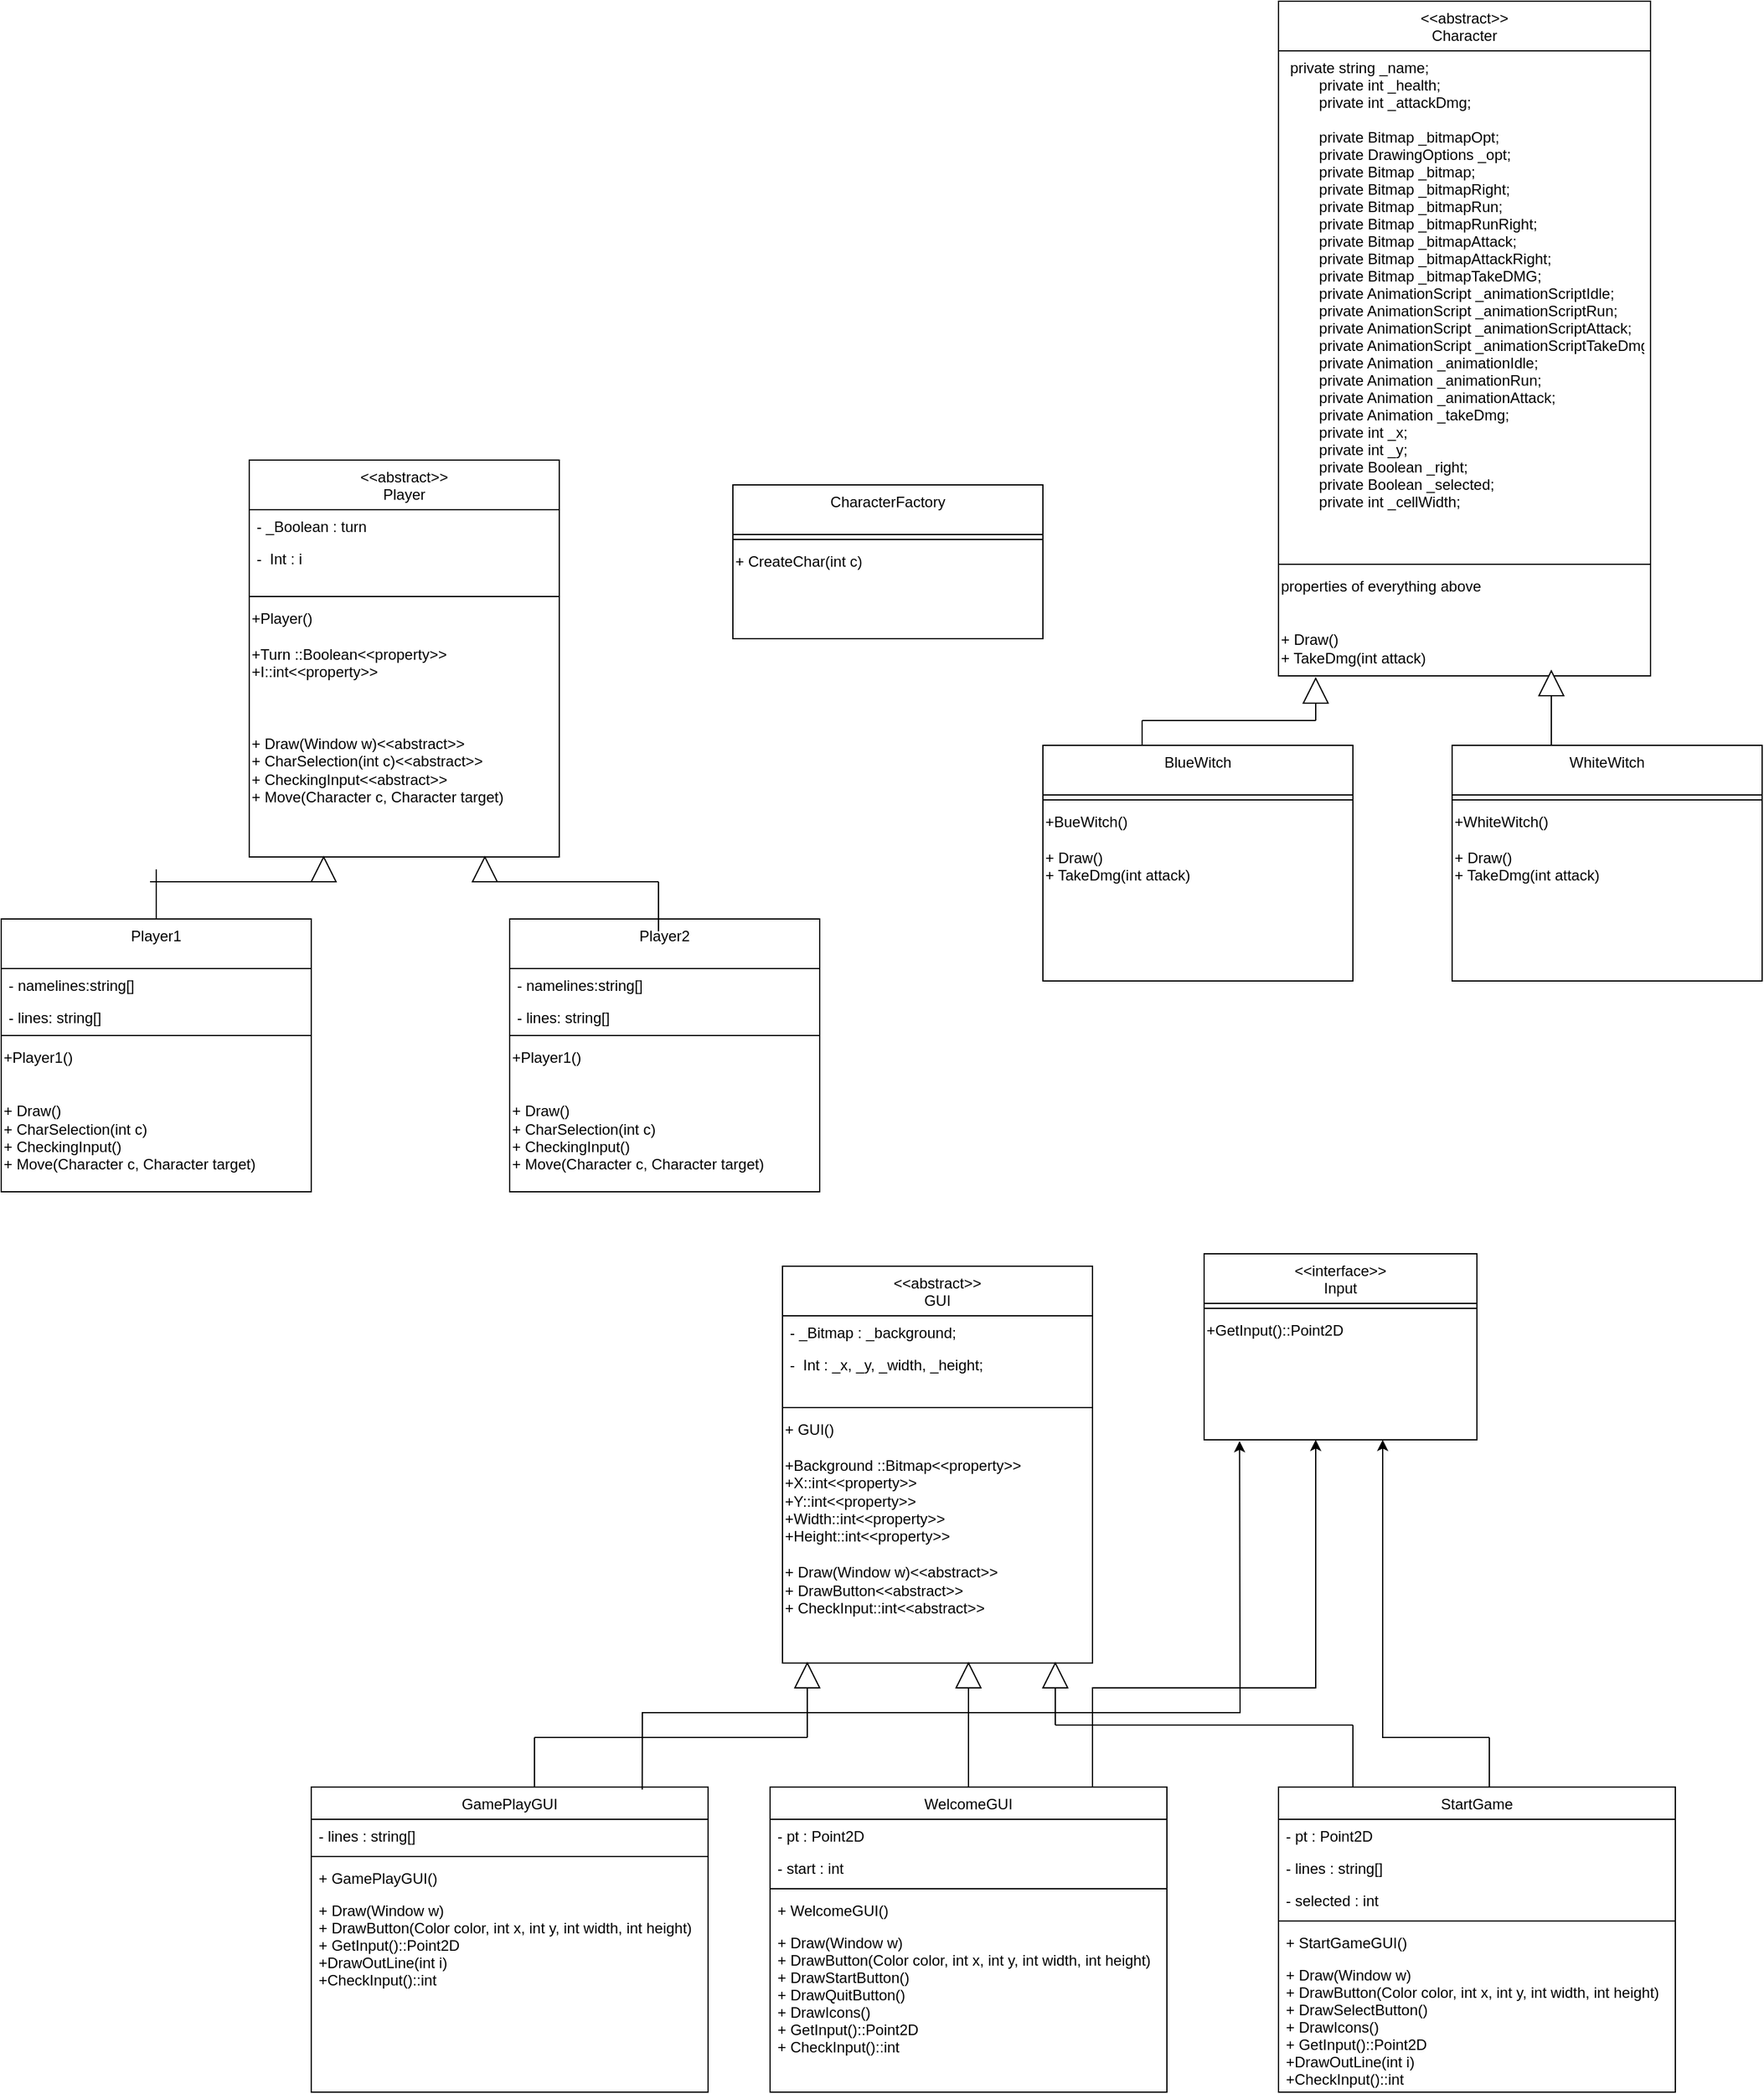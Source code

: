 <mxfile version="20.4.1" type="device"><diagram id="C5RBs43oDa-KdzZeNtuy" name="Page-1"><mxGraphModel dx="1805" dy="1633" grid="1" gridSize="10" guides="1" tooltips="1" connect="1" arrows="1" fold="1" page="1" pageScale="1" pageWidth="827" pageHeight="1169" math="0" shadow="0"><root><mxCell id="WIyWlLk6GJQsqaUBKTNV-0"/><mxCell id="WIyWlLk6GJQsqaUBKTNV-1" parent="WIyWlLk6GJQsqaUBKTNV-0"/><mxCell id="zkfFHV4jXpPFQw0GAbJ--0" value="&lt;&lt;abstract&gt;&gt;&#10;GUI" style="swimlane;fontStyle=0;align=center;verticalAlign=top;childLayout=stackLayout;horizontal=1;startSize=40;horizontalStack=0;resizeParent=1;resizeLast=0;collapsible=1;marginBottom=0;rounded=0;shadow=0;strokeWidth=1;" parent="WIyWlLk6GJQsqaUBKTNV-1" vertex="1"><mxGeometry x="-70" y="-110" width="250" height="320" as="geometry"><mxRectangle x="230" y="140" width="160" height="26" as="alternateBounds"/></mxGeometry></mxCell><mxCell id="zkfFHV4jXpPFQw0GAbJ--1" value="- _Bitmap : _background;" style="text;align=left;verticalAlign=top;spacingLeft=4;spacingRight=4;overflow=hidden;rotatable=0;points=[[0,0.5],[1,0.5]];portConstraint=eastwest;" parent="zkfFHV4jXpPFQw0GAbJ--0" vertex="1"><mxGeometry y="40" width="250" height="26" as="geometry"/></mxCell><mxCell id="zkfFHV4jXpPFQw0GAbJ--2" value="-  Int : _x, _y, _width, _height;" style="text;align=left;verticalAlign=top;spacingLeft=4;spacingRight=4;overflow=hidden;rotatable=0;points=[[0,0.5],[1,0.5]];portConstraint=eastwest;rounded=0;shadow=0;html=0;" parent="zkfFHV4jXpPFQw0GAbJ--0" vertex="1"><mxGeometry y="66" width="250" height="44" as="geometry"/></mxCell><mxCell id="zkfFHV4jXpPFQw0GAbJ--4" value="" style="line;html=1;strokeWidth=1;align=left;verticalAlign=middle;spacingTop=-1;spacingLeft=3;spacingRight=3;rotatable=0;labelPosition=right;points=[];portConstraint=eastwest;" parent="zkfFHV4jXpPFQw0GAbJ--0" vertex="1"><mxGeometry y="110" width="250" height="8" as="geometry"/></mxCell><mxCell id="hHqqTP0RR59rkfVomutn-0" value="+ GUI()&lt;br&gt;&lt;br&gt;+Background ::Bitmap&amp;lt;&amp;lt;property&amp;gt;&amp;gt;&lt;br&gt;+X::int&amp;lt;&amp;lt;property&amp;gt;&amp;gt;&lt;br&gt;+Y::int&amp;lt;&amp;lt;property&amp;gt;&amp;gt;&lt;br&gt;+Width::int&amp;lt;&amp;lt;property&amp;gt;&amp;gt;&lt;br&gt;+Height::int&amp;lt;&amp;lt;property&amp;gt;&amp;gt;&lt;br&gt;&lt;br&gt;+ Draw(Window w)&amp;lt;&amp;lt;abstract&amp;gt;&amp;gt;&lt;br&gt;+ DrawButton&amp;lt;&amp;lt;abstract&amp;gt;&amp;gt;&lt;br&gt;+ CheckInput::int&amp;lt;&amp;lt;abstract&amp;gt;&amp;gt;" style="text;whiteSpace=wrap;html=1;" vertex="1" parent="zkfFHV4jXpPFQw0GAbJ--0"><mxGeometry y="118" width="250" height="102" as="geometry"/></mxCell><mxCell id="zkfFHV4jXpPFQw0GAbJ--17" value="StartGame" style="swimlane;fontStyle=0;align=center;verticalAlign=top;childLayout=stackLayout;horizontal=1;startSize=26;horizontalStack=0;resizeParent=1;resizeLast=0;collapsible=1;marginBottom=0;rounded=0;shadow=0;strokeWidth=1;" parent="WIyWlLk6GJQsqaUBKTNV-1" vertex="1"><mxGeometry x="330" y="310" width="320" height="246" as="geometry"><mxRectangle x="550" y="140" width="160" height="26" as="alternateBounds"/></mxGeometry></mxCell><mxCell id="zkfFHV4jXpPFQw0GAbJ--18" value="- pt : Point2D" style="text;align=left;verticalAlign=top;spacingLeft=4;spacingRight=4;overflow=hidden;rotatable=0;points=[[0,0.5],[1,0.5]];portConstraint=eastwest;" parent="zkfFHV4jXpPFQw0GAbJ--17" vertex="1"><mxGeometry y="26" width="320" height="26" as="geometry"/></mxCell><mxCell id="zkfFHV4jXpPFQw0GAbJ--19" value="- lines : string[]&#10;" style="text;align=left;verticalAlign=top;spacingLeft=4;spacingRight=4;overflow=hidden;rotatable=0;points=[[0,0.5],[1,0.5]];portConstraint=eastwest;rounded=0;shadow=0;html=0;" parent="zkfFHV4jXpPFQw0GAbJ--17" vertex="1"><mxGeometry y="52" width="320" height="26" as="geometry"/></mxCell><mxCell id="zkfFHV4jXpPFQw0GAbJ--21" value="- selected : int" style="text;align=left;verticalAlign=top;spacingLeft=4;spacingRight=4;overflow=hidden;rotatable=0;points=[[0,0.5],[1,0.5]];portConstraint=eastwest;rounded=0;shadow=0;html=0;" parent="zkfFHV4jXpPFQw0GAbJ--17" vertex="1"><mxGeometry y="78" width="320" height="26" as="geometry"/></mxCell><mxCell id="zkfFHV4jXpPFQw0GAbJ--23" value="" style="line;html=1;strokeWidth=1;align=left;verticalAlign=middle;spacingTop=-1;spacingLeft=3;spacingRight=3;rotatable=0;labelPosition=right;points=[];portConstraint=eastwest;" parent="zkfFHV4jXpPFQw0GAbJ--17" vertex="1"><mxGeometry y="104" width="320" height="8" as="geometry"/></mxCell><mxCell id="zkfFHV4jXpPFQw0GAbJ--24" value="+ StartGameGUI()" style="text;align=left;verticalAlign=top;spacingLeft=4;spacingRight=4;overflow=hidden;rotatable=0;points=[[0,0.5],[1,0.5]];portConstraint=eastwest;" parent="zkfFHV4jXpPFQw0GAbJ--17" vertex="1"><mxGeometry y="112" width="320" height="26" as="geometry"/></mxCell><mxCell id="zkfFHV4jXpPFQw0GAbJ--25" value="+ Draw(Window w)&#10;+ DrawButton(Color color, int x, int y, int width, int height)&#10;+ DrawSelectButton()&#10;+ DrawIcons()&#10;+ GetInput()::Point2D&#10;+DrawOutLine(int i)&#10;+CheckInput()::int" style="text;align=left;verticalAlign=top;spacingLeft=4;spacingRight=4;overflow=hidden;rotatable=0;points=[[0,0.5],[1,0.5]];portConstraint=eastwest;" parent="zkfFHV4jXpPFQw0GAbJ--17" vertex="1"><mxGeometry y="138" width="320" height="102" as="geometry"/></mxCell><mxCell id="hHqqTP0RR59rkfVomutn-2" value="WelcomeGUI" style="swimlane;fontStyle=0;align=center;verticalAlign=top;childLayout=stackLayout;horizontal=1;startSize=26;horizontalStack=0;resizeParent=1;resizeLast=0;collapsible=1;marginBottom=0;rounded=0;shadow=0;strokeWidth=1;" vertex="1" parent="WIyWlLk6GJQsqaUBKTNV-1"><mxGeometry x="-80" y="310" width="320" height="246" as="geometry"><mxRectangle x="550" y="140" width="160" height="26" as="alternateBounds"/></mxGeometry></mxCell><mxCell id="hHqqTP0RR59rkfVomutn-3" value="- pt : Point2D" style="text;align=left;verticalAlign=top;spacingLeft=4;spacingRight=4;overflow=hidden;rotatable=0;points=[[0,0.5],[1,0.5]];portConstraint=eastwest;" vertex="1" parent="hHqqTP0RR59rkfVomutn-2"><mxGeometry y="26" width="320" height="26" as="geometry"/></mxCell><mxCell id="hHqqTP0RR59rkfVomutn-5" value="- start : int" style="text;align=left;verticalAlign=top;spacingLeft=4;spacingRight=4;overflow=hidden;rotatable=0;points=[[0,0.5],[1,0.5]];portConstraint=eastwest;rounded=0;shadow=0;html=0;" vertex="1" parent="hHqqTP0RR59rkfVomutn-2"><mxGeometry y="52" width="320" height="26" as="geometry"/></mxCell><mxCell id="hHqqTP0RR59rkfVomutn-6" value="" style="line;html=1;strokeWidth=1;align=left;verticalAlign=middle;spacingTop=-1;spacingLeft=3;spacingRight=3;rotatable=0;labelPosition=right;points=[];portConstraint=eastwest;" vertex="1" parent="hHqqTP0RR59rkfVomutn-2"><mxGeometry y="78" width="320" height="8" as="geometry"/></mxCell><mxCell id="hHqqTP0RR59rkfVomutn-7" value="+ WelcomeGUI()" style="text;align=left;verticalAlign=top;spacingLeft=4;spacingRight=4;overflow=hidden;rotatable=0;points=[[0,0.5],[1,0.5]];portConstraint=eastwest;" vertex="1" parent="hHqqTP0RR59rkfVomutn-2"><mxGeometry y="86" width="320" height="26" as="geometry"/></mxCell><mxCell id="hHqqTP0RR59rkfVomutn-8" value="+ Draw(Window w)&#10;+ DrawButton(Color color, int x, int y, int width, int height)&#10;+ DrawStartButton()&#10;+ DrawQuitButton()&#10;+ DrawIcons()&#10;+ GetInput()::Point2D&#10;+ CheckInput()::int" style="text;align=left;verticalAlign=top;spacingLeft=4;spacingRight=4;overflow=hidden;rotatable=0;points=[[0,0.5],[1,0.5]];portConstraint=eastwest;" vertex="1" parent="hHqqTP0RR59rkfVomutn-2"><mxGeometry y="112" width="320" height="102" as="geometry"/></mxCell><mxCell id="hHqqTP0RR59rkfVomutn-9" value="GamePlayGUI" style="swimlane;fontStyle=0;align=center;verticalAlign=top;childLayout=stackLayout;horizontal=1;startSize=26;horizontalStack=0;resizeParent=1;resizeLast=0;collapsible=1;marginBottom=0;rounded=0;shadow=0;strokeWidth=1;" vertex="1" parent="WIyWlLk6GJQsqaUBKTNV-1"><mxGeometry x="-450" y="310" width="320" height="246" as="geometry"><mxRectangle x="550" y="140" width="160" height="26" as="alternateBounds"/></mxGeometry></mxCell><mxCell id="hHqqTP0RR59rkfVomutn-11" value="- lines : string[]&#10;" style="text;align=left;verticalAlign=top;spacingLeft=4;spacingRight=4;overflow=hidden;rotatable=0;points=[[0,0.5],[1,0.5]];portConstraint=eastwest;rounded=0;shadow=0;html=0;" vertex="1" parent="hHqqTP0RR59rkfVomutn-9"><mxGeometry y="26" width="320" height="26" as="geometry"/></mxCell><mxCell id="hHqqTP0RR59rkfVomutn-13" value="" style="line;html=1;strokeWidth=1;align=left;verticalAlign=middle;spacingTop=-1;spacingLeft=3;spacingRight=3;rotatable=0;labelPosition=right;points=[];portConstraint=eastwest;" vertex="1" parent="hHqqTP0RR59rkfVomutn-9"><mxGeometry y="52" width="320" height="8" as="geometry"/></mxCell><mxCell id="hHqqTP0RR59rkfVomutn-14" value="+ GamePlayGUI()" style="text;align=left;verticalAlign=top;spacingLeft=4;spacingRight=4;overflow=hidden;rotatable=0;points=[[0,0.5],[1,0.5]];portConstraint=eastwest;" vertex="1" parent="hHqqTP0RR59rkfVomutn-9"><mxGeometry y="60" width="320" height="26" as="geometry"/></mxCell><mxCell id="hHqqTP0RR59rkfVomutn-15" value="+ Draw(Window w)&#10;+ DrawButton(Color color, int x, int y, int width, int height)&#10;+ GetInput()::Point2D&#10;+DrawOutLine(int i)&#10;+CheckInput()::int" style="text;align=left;verticalAlign=top;spacingLeft=4;spacingRight=4;overflow=hidden;rotatable=0;points=[[0,0.5],[1,0.5]];portConstraint=eastwest;" vertex="1" parent="hHqqTP0RR59rkfVomutn-9"><mxGeometry y="86" width="320" height="102" as="geometry"/></mxCell><mxCell id="hHqqTP0RR59rkfVomutn-17" value="" style="endArrow=none;html=1;rounded=0;" edge="1" parent="WIyWlLk6GJQsqaUBKTNV-1"><mxGeometry width="50" height="50" relative="1" as="geometry"><mxPoint x="-270" y="310" as="sourcePoint"/><mxPoint x="-270" y="270" as="targetPoint"/><Array as="points"><mxPoint x="-270" y="290"/></Array></mxGeometry></mxCell><mxCell id="hHqqTP0RR59rkfVomutn-20" value="" style="endArrow=none;html=1;rounded=0;" edge="1" parent="WIyWlLk6GJQsqaUBKTNV-1"><mxGeometry width="50" height="50" relative="1" as="geometry"><mxPoint x="500" y="310" as="sourcePoint"/><mxPoint x="500" y="270" as="targetPoint"/><Array as="points"><mxPoint x="500" y="290"/></Array></mxGeometry></mxCell><mxCell id="hHqqTP0RR59rkfVomutn-21" value="" style="endArrow=none;html=1;rounded=0;exitX=0.5;exitY=0;exitDx=0;exitDy=0;startArrow=none;" edge="1" parent="WIyWlLk6GJQsqaUBKTNV-1" source="hHqqTP0RR59rkfVomutn-23"><mxGeometry width="50" height="50" relative="1" as="geometry"><mxPoint x="80" y="300" as="sourcePoint"/><mxPoint x="80" y="220" as="targetPoint"/></mxGeometry></mxCell><mxCell id="hHqqTP0RR59rkfVomutn-23" value="" style="triangle;whiteSpace=wrap;html=1;rotation=-90;" vertex="1" parent="WIyWlLk6GJQsqaUBKTNV-1"><mxGeometry x="70" y="210" width="20" height="20" as="geometry"/></mxCell><mxCell id="hHqqTP0RR59rkfVomutn-24" value="" style="endArrow=none;html=1;rounded=0;exitX=0.5;exitY=0;exitDx=0;exitDy=0;" edge="1" parent="WIyWlLk6GJQsqaUBKTNV-1" source="hHqqTP0RR59rkfVomutn-2" target="hHqqTP0RR59rkfVomutn-23"><mxGeometry width="50" height="50" relative="1" as="geometry"><mxPoint x="80" y="310" as="sourcePoint"/><mxPoint x="80" y="220" as="targetPoint"/></mxGeometry></mxCell><mxCell id="hHqqTP0RR59rkfVomutn-26" value="" style="endArrow=none;html=1;rounded=0;startArrow=none;" edge="1" parent="WIyWlLk6GJQsqaUBKTNV-1" source="hHqqTP0RR59rkfVomutn-28"><mxGeometry width="50" height="50" relative="1" as="geometry"><mxPoint x="-50" y="270" as="sourcePoint"/><mxPoint x="-50" y="220" as="targetPoint"/></mxGeometry></mxCell><mxCell id="hHqqTP0RR59rkfVomutn-27" value="" style="endArrow=none;html=1;rounded=0;" edge="1" parent="WIyWlLk6GJQsqaUBKTNV-1"><mxGeometry width="50" height="50" relative="1" as="geometry"><mxPoint x="-270" y="270" as="sourcePoint"/><mxPoint x="-50" y="270" as="targetPoint"/></mxGeometry></mxCell><mxCell id="hHqqTP0RR59rkfVomutn-28" value="" style="triangle;whiteSpace=wrap;html=1;rotation=-90;" vertex="1" parent="WIyWlLk6GJQsqaUBKTNV-1"><mxGeometry x="-60" y="210" width="20" height="20" as="geometry"/></mxCell><mxCell id="hHqqTP0RR59rkfVomutn-29" value="" style="endArrow=none;html=1;rounded=0;" edge="1" parent="WIyWlLk6GJQsqaUBKTNV-1" target="hHqqTP0RR59rkfVomutn-28"><mxGeometry width="50" height="50" relative="1" as="geometry"><mxPoint x="-50" y="270" as="sourcePoint"/><mxPoint x="-50" y="220" as="targetPoint"/></mxGeometry></mxCell><mxCell id="hHqqTP0RR59rkfVomutn-30" value="" style="endArrow=none;html=1;rounded=0;" edge="1" parent="WIyWlLk6GJQsqaUBKTNV-1"><mxGeometry width="50" height="50" relative="1" as="geometry"><mxPoint x="390" y="310" as="sourcePoint"/><mxPoint x="390" y="260" as="targetPoint"/></mxGeometry></mxCell><mxCell id="hHqqTP0RR59rkfVomutn-31" value="" style="endArrow=none;html=1;rounded=0;" edge="1" parent="WIyWlLk6GJQsqaUBKTNV-1"><mxGeometry width="50" height="50" relative="1" as="geometry"><mxPoint x="150" y="260" as="sourcePoint"/><mxPoint x="390" y="260" as="targetPoint"/></mxGeometry></mxCell><mxCell id="hHqqTP0RR59rkfVomutn-32" value="" style="endArrow=none;html=1;rounded=0;" edge="1" parent="WIyWlLk6GJQsqaUBKTNV-1"><mxGeometry width="50" height="50" relative="1" as="geometry"><mxPoint x="150" y="260" as="sourcePoint"/><mxPoint x="150" y="230" as="targetPoint"/></mxGeometry></mxCell><mxCell id="hHqqTP0RR59rkfVomutn-33" value="" style="triangle;whiteSpace=wrap;html=1;rotation=-90;" vertex="1" parent="WIyWlLk6GJQsqaUBKTNV-1"><mxGeometry x="140" y="210" width="20" height="20" as="geometry"/></mxCell><mxCell id="hHqqTP0RR59rkfVomutn-34" value="&lt;&lt;interface&gt;&gt;&#10;Input" style="swimlane;fontStyle=0;align=center;verticalAlign=top;childLayout=stackLayout;horizontal=1;startSize=40;horizontalStack=0;resizeParent=1;resizeLast=0;collapsible=1;marginBottom=0;rounded=0;shadow=0;strokeWidth=1;" vertex="1" parent="WIyWlLk6GJQsqaUBKTNV-1"><mxGeometry x="270" y="-120" width="220" height="150" as="geometry"><mxRectangle x="230" y="140" width="160" height="26" as="alternateBounds"/></mxGeometry></mxCell><mxCell id="hHqqTP0RR59rkfVomutn-37" value="" style="line;html=1;strokeWidth=1;align=left;verticalAlign=middle;spacingTop=-1;spacingLeft=3;spacingRight=3;rotatable=0;labelPosition=right;points=[];portConstraint=eastwest;" vertex="1" parent="hHqqTP0RR59rkfVomutn-34"><mxGeometry y="40" width="220" height="8" as="geometry"/></mxCell><mxCell id="hHqqTP0RR59rkfVomutn-38" value="+GetInput()::Point2D" style="text;whiteSpace=wrap;html=1;" vertex="1" parent="hHqqTP0RR59rkfVomutn-34"><mxGeometry y="48" width="220" height="102" as="geometry"/></mxCell><mxCell id="hHqqTP0RR59rkfVomutn-40" value="" style="endArrow=classic;html=1;rounded=0;" edge="1" parent="WIyWlLk6GJQsqaUBKTNV-1"><mxGeometry width="50" height="50" relative="1" as="geometry"><mxPoint x="500" y="270" as="sourcePoint"/><mxPoint x="414" y="30" as="targetPoint"/><Array as="points"><mxPoint x="414" y="270"/></Array></mxGeometry></mxCell><mxCell id="hHqqTP0RR59rkfVomutn-41" value="" style="endArrow=classic;html=1;rounded=0;" edge="1" parent="WIyWlLk6GJQsqaUBKTNV-1"><mxGeometry width="50" height="50" relative="1" as="geometry"><mxPoint x="180" y="310" as="sourcePoint"/><mxPoint x="360" y="30" as="targetPoint"/><Array as="points"><mxPoint x="180" y="230"/><mxPoint x="360" y="230"/></Array></mxGeometry></mxCell><mxCell id="hHqqTP0RR59rkfVomutn-42" value="" style="endArrow=classic;html=1;rounded=0;exitX=0.834;exitY=0.008;exitDx=0;exitDy=0;exitPerimeter=0;entryX=0.13;entryY=1.01;entryDx=0;entryDy=0;entryPerimeter=0;" edge="1" parent="WIyWlLk6GJQsqaUBKTNV-1" source="hHqqTP0RR59rkfVomutn-9" target="hHqqTP0RR59rkfVomutn-38"><mxGeometry width="50" height="50" relative="1" as="geometry"><mxPoint x="-230" y="300" as="sourcePoint"/><mxPoint x="320" y="210" as="targetPoint"/><Array as="points"><mxPoint x="-183" y="250"/><mxPoint x="299" y="250"/></Array></mxGeometry></mxCell><mxCell id="hHqqTP0RR59rkfVomutn-43" value="&lt;&lt;abstract&gt;&gt;&#10;Player" style="swimlane;fontStyle=0;align=center;verticalAlign=top;childLayout=stackLayout;horizontal=1;startSize=40;horizontalStack=0;resizeParent=1;resizeLast=0;collapsible=1;marginBottom=0;rounded=0;shadow=0;strokeWidth=1;" vertex="1" parent="WIyWlLk6GJQsqaUBKTNV-1"><mxGeometry x="-500" y="-760" width="250" height="320" as="geometry"><mxRectangle x="230" y="140" width="160" height="26" as="alternateBounds"/></mxGeometry></mxCell><mxCell id="hHqqTP0RR59rkfVomutn-44" value="- _Boolean : turn" style="text;align=left;verticalAlign=top;spacingLeft=4;spacingRight=4;overflow=hidden;rotatable=0;points=[[0,0.5],[1,0.5]];portConstraint=eastwest;" vertex="1" parent="hHqqTP0RR59rkfVomutn-43"><mxGeometry y="40" width="250" height="26" as="geometry"/></mxCell><mxCell id="hHqqTP0RR59rkfVomutn-45" value="-  Int : i" style="text;align=left;verticalAlign=top;spacingLeft=4;spacingRight=4;overflow=hidden;rotatable=0;points=[[0,0.5],[1,0.5]];portConstraint=eastwest;rounded=0;shadow=0;html=0;" vertex="1" parent="hHqqTP0RR59rkfVomutn-43"><mxGeometry y="66" width="250" height="40" as="geometry"/></mxCell><mxCell id="hHqqTP0RR59rkfVomutn-46" value="" style="line;html=1;strokeWidth=1;align=left;verticalAlign=middle;spacingTop=-1;spacingLeft=3;spacingRight=3;rotatable=0;labelPosition=right;points=[];portConstraint=eastwest;" vertex="1" parent="hHqqTP0RR59rkfVomutn-43"><mxGeometry y="106" width="250" height="8" as="geometry"/></mxCell><mxCell id="hHqqTP0RR59rkfVomutn-47" value="+Player()&lt;br&gt;&lt;br&gt;+Turn ::Boolean&amp;lt;&amp;lt;property&amp;gt;&amp;gt;&lt;br&gt;+I::int&amp;lt;&amp;lt;property&amp;gt;&amp;gt;&lt;br&gt;&lt;br&gt;&lt;br&gt;&lt;br&gt;+ Draw(Window w)&amp;lt;&amp;lt;abstract&amp;gt;&amp;gt;&lt;br&gt;+ CharSelection(int c)&amp;lt;&amp;lt;abstract&amp;gt;&amp;gt;&lt;br&gt;+ CheckingInput&amp;lt;&amp;lt;abstract&amp;gt;&amp;gt;&lt;br&gt;+ Move(Character c, Character target)" style="text;whiteSpace=wrap;html=1;" vertex="1" parent="hHqqTP0RR59rkfVomutn-43"><mxGeometry y="114" width="250" height="76" as="geometry"/></mxCell><mxCell id="hHqqTP0RR59rkfVomutn-48" value="Player1" style="swimlane;fontStyle=0;align=center;verticalAlign=top;childLayout=stackLayout;horizontal=1;startSize=40;horizontalStack=0;resizeParent=1;resizeLast=0;collapsible=1;marginBottom=0;rounded=0;shadow=0;strokeWidth=1;" vertex="1" parent="WIyWlLk6GJQsqaUBKTNV-1"><mxGeometry x="-700" y="-390" width="250" height="220" as="geometry"><mxRectangle x="230" y="140" width="160" height="26" as="alternateBounds"/></mxGeometry></mxCell><mxCell id="hHqqTP0RR59rkfVomutn-49" value="- namelines:string[]" style="text;align=left;verticalAlign=top;spacingLeft=4;spacingRight=4;overflow=hidden;rotatable=0;points=[[0,0.5],[1,0.5]];portConstraint=eastwest;" vertex="1" parent="hHqqTP0RR59rkfVomutn-48"><mxGeometry y="40" width="250" height="26" as="geometry"/></mxCell><mxCell id="hHqqTP0RR59rkfVomutn-50" value="- lines: string[]" style="text;align=left;verticalAlign=top;spacingLeft=4;spacingRight=4;overflow=hidden;rotatable=0;points=[[0,0.5],[1,0.5]];portConstraint=eastwest;rounded=0;shadow=0;html=0;" vertex="1" parent="hHqqTP0RR59rkfVomutn-48"><mxGeometry y="66" width="250" height="24" as="geometry"/></mxCell><mxCell id="hHqqTP0RR59rkfVomutn-51" value="" style="line;html=1;strokeWidth=1;align=left;verticalAlign=middle;spacingTop=-1;spacingLeft=3;spacingRight=3;rotatable=0;labelPosition=right;points=[];portConstraint=eastwest;" vertex="1" parent="hHqqTP0RR59rkfVomutn-48"><mxGeometry y="90" width="250" height="8" as="geometry"/></mxCell><mxCell id="hHqqTP0RR59rkfVomutn-52" value="+Player1()&lt;br&gt;&lt;br&gt;&lt;br&gt;+ Draw()&lt;br&gt;+ CharSelection(int c)&lt;br&gt;+ CheckingInput()&lt;br&gt;+ Move(Character c, Character target)" style="text;whiteSpace=wrap;html=1;" vertex="1" parent="hHqqTP0RR59rkfVomutn-48"><mxGeometry y="98" width="250" height="32" as="geometry"/></mxCell><mxCell id="hHqqTP0RR59rkfVomutn-53" value="Player2" style="swimlane;fontStyle=0;align=center;verticalAlign=top;childLayout=stackLayout;horizontal=1;startSize=40;horizontalStack=0;resizeParent=1;resizeLast=0;collapsible=1;marginBottom=0;rounded=0;shadow=0;strokeWidth=1;" vertex="1" parent="WIyWlLk6GJQsqaUBKTNV-1"><mxGeometry x="-290" y="-390" width="250" height="220" as="geometry"><mxRectangle x="230" y="140" width="160" height="26" as="alternateBounds"/></mxGeometry></mxCell><mxCell id="hHqqTP0RR59rkfVomutn-54" value="- namelines:string[]" style="text;align=left;verticalAlign=top;spacingLeft=4;spacingRight=4;overflow=hidden;rotatable=0;points=[[0,0.5],[1,0.5]];portConstraint=eastwest;" vertex="1" parent="hHqqTP0RR59rkfVomutn-53"><mxGeometry y="40" width="250" height="26" as="geometry"/></mxCell><mxCell id="hHqqTP0RR59rkfVomutn-55" value="- lines: string[]" style="text;align=left;verticalAlign=top;spacingLeft=4;spacingRight=4;overflow=hidden;rotatable=0;points=[[0,0.5],[1,0.5]];portConstraint=eastwest;rounded=0;shadow=0;html=0;" vertex="1" parent="hHqqTP0RR59rkfVomutn-53"><mxGeometry y="66" width="250" height="24" as="geometry"/></mxCell><mxCell id="hHqqTP0RR59rkfVomutn-56" value="" style="line;html=1;strokeWidth=1;align=left;verticalAlign=middle;spacingTop=-1;spacingLeft=3;spacingRight=3;rotatable=0;labelPosition=right;points=[];portConstraint=eastwest;" vertex="1" parent="hHqqTP0RR59rkfVomutn-53"><mxGeometry y="90" width="250" height="8" as="geometry"/></mxCell><mxCell id="hHqqTP0RR59rkfVomutn-57" value="+Player1()&lt;br&gt;&lt;br&gt;&lt;br&gt;+ Draw()&lt;br&gt;+ CharSelection(int c)&lt;br&gt;+ CheckingInput()&lt;br&gt;+ Move(Character c, Character target)" style="text;whiteSpace=wrap;html=1;" vertex="1" parent="hHqqTP0RR59rkfVomutn-53"><mxGeometry y="98" width="250" height="32" as="geometry"/></mxCell><mxCell id="hHqqTP0RR59rkfVomutn-58" value="" style="endArrow=none;html=1;rounded=0;" edge="1" parent="WIyWlLk6GJQsqaUBKTNV-1" source="hHqqTP0RR59rkfVomutn-48"><mxGeometry width="50" height="50" relative="1" as="geometry"><mxPoint x="-610" y="-390" as="sourcePoint"/><mxPoint x="-575" y="-430" as="targetPoint"/></mxGeometry></mxCell><mxCell id="hHqqTP0RR59rkfVomutn-59" value="" style="endArrow=none;html=1;rounded=0;startArrow=none;" edge="1" parent="WIyWlLk6GJQsqaUBKTNV-1" source="hHqqTP0RR59rkfVomutn-67"><mxGeometry width="50" height="50" relative="1" as="geometry"><mxPoint x="-580" y="-430" as="sourcePoint"/><mxPoint x="-440" y="-430" as="targetPoint"/></mxGeometry></mxCell><mxCell id="hHqqTP0RR59rkfVomutn-62" value="" style="endArrow=none;html=1;rounded=0;" edge="1" parent="WIyWlLk6GJQsqaUBKTNV-1"><mxGeometry width="50" height="50" relative="1" as="geometry"><mxPoint x="-170" y="-380" as="sourcePoint"/><mxPoint x="-170" y="-420" as="targetPoint"/></mxGeometry></mxCell><mxCell id="hHqqTP0RR59rkfVomutn-63" value="" style="endArrow=none;html=1;rounded=0;" edge="1" parent="WIyWlLk6GJQsqaUBKTNV-1"><mxGeometry width="50" height="50" relative="1" as="geometry"><mxPoint x="-300" y="-420" as="sourcePoint"/><mxPoint x="-170" y="-420" as="targetPoint"/></mxGeometry></mxCell><mxCell id="hHqqTP0RR59rkfVomutn-65" value="" style="triangle;whiteSpace=wrap;html=1;rotation=-90;" vertex="1" parent="WIyWlLk6GJQsqaUBKTNV-1"><mxGeometry x="-320" y="-440" width="20" height="20" as="geometry"/></mxCell><mxCell id="hHqqTP0RR59rkfVomutn-67" value="" style="triangle;whiteSpace=wrap;html=1;rotation=-90;" vertex="1" parent="WIyWlLk6GJQsqaUBKTNV-1"><mxGeometry x="-450" y="-440" width="20" height="20" as="geometry"/></mxCell><mxCell id="hHqqTP0RR59rkfVomutn-68" value="" style="endArrow=none;html=1;rounded=0;" edge="1" parent="WIyWlLk6GJQsqaUBKTNV-1"><mxGeometry width="50" height="50" relative="1" as="geometry"><mxPoint x="-580" y="-420" as="sourcePoint"/><mxPoint x="-440" y="-420" as="targetPoint"/></mxGeometry></mxCell><mxCell id="hHqqTP0RR59rkfVomutn-71" value="CharacterFactory" style="swimlane;fontStyle=0;align=center;verticalAlign=top;childLayout=stackLayout;horizontal=1;startSize=40;horizontalStack=0;resizeParent=1;resizeLast=0;collapsible=1;marginBottom=0;rounded=0;shadow=0;strokeWidth=1;" vertex="1" parent="WIyWlLk6GJQsqaUBKTNV-1"><mxGeometry x="-110" y="-740" width="250" height="124" as="geometry"><mxRectangle x="230" y="140" width="160" height="26" as="alternateBounds"/></mxGeometry></mxCell><mxCell id="hHqqTP0RR59rkfVomutn-74" value="" style="line;html=1;strokeWidth=1;align=left;verticalAlign=middle;spacingTop=-1;spacingLeft=3;spacingRight=3;rotatable=0;labelPosition=right;points=[];portConstraint=eastwest;" vertex="1" parent="hHqqTP0RR59rkfVomutn-71"><mxGeometry y="40" width="250" height="8" as="geometry"/></mxCell><mxCell id="hHqqTP0RR59rkfVomutn-75" value="+ CreateChar(int c)" style="text;whiteSpace=wrap;html=1;" vertex="1" parent="hHqqTP0RR59rkfVomutn-71"><mxGeometry y="48" width="250" height="76" as="geometry"/></mxCell><mxCell id="hHqqTP0RR59rkfVomutn-76" value="&lt;&lt;abstract&gt;&gt;&#10;Character" style="swimlane;fontStyle=0;align=center;verticalAlign=top;childLayout=stackLayout;horizontal=1;startSize=40;horizontalStack=0;resizeParent=1;resizeLast=0;collapsible=1;marginBottom=0;rounded=0;shadow=0;strokeWidth=1;" vertex="1" parent="WIyWlLk6GJQsqaUBKTNV-1"><mxGeometry x="330" y="-1130" width="300" height="544" as="geometry"><mxRectangle x="230" y="140" width="160" height="26" as="alternateBounds"/></mxGeometry></mxCell><mxCell id="hHqqTP0RR59rkfVomutn-77" value=" private string _name;&#10;        private int _health;&#10;        private int _attackDmg;&#10;&#10;        private Bitmap _bitmapOpt;&#10;        private DrawingOptions _opt;&#10;        private Bitmap _bitmap;&#10;        private Bitmap _bitmapRight;&#10;        private Bitmap _bitmapRun;&#10;        private Bitmap _bitmapRunRight;&#10;        private Bitmap _bitmapAttack;&#10;        private Bitmap _bitmapAttackRight;&#10;        private Bitmap _bitmapTakeDMG;&#10;        private AnimationScript _animationScriptIdle;&#10;        private AnimationScript _animationScriptRun;&#10;        private AnimationScript _animationScriptAttack;&#10;        private AnimationScript _animationScriptTakeDmg;&#10;        private Animation _animationIdle;&#10;        private Animation _animationRun;&#10;        private Animation _animationAttack;&#10;        private Animation _takeDmg;&#10;        private int _x;&#10;        private int _y;&#10;        private Boolean _right;&#10;        private Boolean _selected;&#10;        private int _cellWidth;&#10;" style="text;align=left;verticalAlign=top;spacingLeft=4;spacingRight=4;overflow=hidden;rotatable=0;points=[[0,0.5],[1,0.5]];portConstraint=eastwest;" vertex="1" parent="hHqqTP0RR59rkfVomutn-76"><mxGeometry y="40" width="300" height="410" as="geometry"/></mxCell><mxCell id="hHqqTP0RR59rkfVomutn-79" value="" style="line;html=1;strokeWidth=1;align=left;verticalAlign=middle;spacingTop=-1;spacingLeft=3;spacingRight=3;rotatable=0;labelPosition=right;points=[];portConstraint=eastwest;" vertex="1" parent="hHqqTP0RR59rkfVomutn-76"><mxGeometry y="450" width="300" height="8" as="geometry"/></mxCell><mxCell id="hHqqTP0RR59rkfVomutn-82" value="properties of everything above&lt;br&gt;&lt;br&gt;&lt;br&gt;+ Draw()&lt;br&gt;+ TakeDmg(int attack)" style="text;whiteSpace=wrap;html=1;" vertex="1" parent="hHqqTP0RR59rkfVomutn-76"><mxGeometry y="458" width="300" height="76" as="geometry"/></mxCell><mxCell id="hHqqTP0RR59rkfVomutn-84" value="BlueWitch" style="swimlane;fontStyle=0;align=center;verticalAlign=top;childLayout=stackLayout;horizontal=1;startSize=40;horizontalStack=0;resizeParent=1;resizeLast=0;collapsible=1;marginBottom=0;rounded=0;shadow=0;strokeWidth=1;" vertex="1" parent="WIyWlLk6GJQsqaUBKTNV-1"><mxGeometry x="140" y="-530" width="250" height="190" as="geometry"><mxRectangle x="230" y="140" width="160" height="26" as="alternateBounds"/></mxGeometry></mxCell><mxCell id="hHqqTP0RR59rkfVomutn-87" value="" style="line;html=1;strokeWidth=1;align=left;verticalAlign=middle;spacingTop=-1;spacingLeft=3;spacingRight=3;rotatable=0;labelPosition=right;points=[];portConstraint=eastwest;" vertex="1" parent="hHqqTP0RR59rkfVomutn-84"><mxGeometry y="40" width="250" height="8" as="geometry"/></mxCell><mxCell id="hHqqTP0RR59rkfVomutn-88" value="+BueWitch()&lt;br&gt;&lt;br&gt;+ Draw()&lt;br&gt;+ TakeDmg(int attack)&lt;br&gt;" style="text;whiteSpace=wrap;html=1;" vertex="1" parent="hHqqTP0RR59rkfVomutn-84"><mxGeometry y="48" width="250" height="76" as="geometry"/></mxCell><mxCell id="hHqqTP0RR59rkfVomutn-89" value="WhiteWitch" style="swimlane;fontStyle=0;align=center;verticalAlign=top;childLayout=stackLayout;horizontal=1;startSize=40;horizontalStack=0;resizeParent=1;resizeLast=0;collapsible=1;marginBottom=0;rounded=0;shadow=0;strokeWidth=1;" vertex="1" parent="WIyWlLk6GJQsqaUBKTNV-1"><mxGeometry x="470" y="-530" width="250" height="190" as="geometry"><mxRectangle x="230" y="140" width="160" height="26" as="alternateBounds"/></mxGeometry></mxCell><mxCell id="hHqqTP0RR59rkfVomutn-92" value="" style="line;html=1;strokeWidth=1;align=left;verticalAlign=middle;spacingTop=-1;spacingLeft=3;spacingRight=3;rotatable=0;labelPosition=right;points=[];portConstraint=eastwest;" vertex="1" parent="hHqqTP0RR59rkfVomutn-89"><mxGeometry y="40" width="250" height="8" as="geometry"/></mxCell><mxCell id="hHqqTP0RR59rkfVomutn-93" value="+WhiteWitch()&lt;br&gt;&lt;br&gt;+ Draw()&lt;br&gt;+ TakeDmg(int attack)" style="text;whiteSpace=wrap;html=1;" vertex="1" parent="hHqqTP0RR59rkfVomutn-89"><mxGeometry y="48" width="250" height="76" as="geometry"/></mxCell><mxCell id="hHqqTP0RR59rkfVomutn-94" value="" style="endArrow=none;html=1;rounded=0;" edge="1" parent="WIyWlLk6GJQsqaUBKTNV-1"><mxGeometry width="50" height="50" relative="1" as="geometry"><mxPoint x="220" y="-530" as="sourcePoint"/><mxPoint x="220" y="-550" as="targetPoint"/></mxGeometry></mxCell><mxCell id="hHqqTP0RR59rkfVomutn-95" value="" style="endArrow=none;html=1;rounded=0;" edge="1" parent="WIyWlLk6GJQsqaUBKTNV-1"><mxGeometry width="50" height="50" relative="1" as="geometry"><mxPoint x="220" y="-550" as="sourcePoint"/><mxPoint x="360" y="-550" as="targetPoint"/></mxGeometry></mxCell><mxCell id="hHqqTP0RR59rkfVomutn-96" value="" style="endArrow=none;html=1;rounded=0;startArrow=none;" edge="1" parent="WIyWlLk6GJQsqaUBKTNV-1" source="hHqqTP0RR59rkfVomutn-98"><mxGeometry width="50" height="50" relative="1" as="geometry"><mxPoint x="360" y="-550" as="sourcePoint"/><mxPoint x="360" y="-570" as="targetPoint"/></mxGeometry></mxCell><mxCell id="hHqqTP0RR59rkfVomutn-97" value="" style="endArrow=none;html=1;rounded=0;startArrow=none;" edge="1" parent="WIyWlLk6GJQsqaUBKTNV-1" source="hHqqTP0RR59rkfVomutn-100"><mxGeometry width="50" height="50" relative="1" as="geometry"><mxPoint x="550" y="-530" as="sourcePoint"/><mxPoint x="550" y="-570" as="targetPoint"/></mxGeometry></mxCell><mxCell id="hHqqTP0RR59rkfVomutn-98" value="" style="triangle;whiteSpace=wrap;html=1;rotation=-90;" vertex="1" parent="WIyWlLk6GJQsqaUBKTNV-1"><mxGeometry x="350" y="-584" width="20" height="20" as="geometry"/></mxCell><mxCell id="hHqqTP0RR59rkfVomutn-99" value="" style="endArrow=none;html=1;rounded=0;" edge="1" parent="WIyWlLk6GJQsqaUBKTNV-1" target="hHqqTP0RR59rkfVomutn-98"><mxGeometry width="50" height="50" relative="1" as="geometry"><mxPoint x="360" y="-550" as="sourcePoint"/><mxPoint x="360" y="-570" as="targetPoint"/></mxGeometry></mxCell><mxCell id="hHqqTP0RR59rkfVomutn-100" value="" style="triangle;whiteSpace=wrap;html=1;rotation=-90;" vertex="1" parent="WIyWlLk6GJQsqaUBKTNV-1"><mxGeometry x="540" y="-590" width="20" height="20" as="geometry"/></mxCell><mxCell id="hHqqTP0RR59rkfVomutn-101" value="" style="endArrow=none;html=1;rounded=0;" edge="1" parent="WIyWlLk6GJQsqaUBKTNV-1" target="hHqqTP0RR59rkfVomutn-100"><mxGeometry width="50" height="50" relative="1" as="geometry"><mxPoint x="550" y="-530" as="sourcePoint"/><mxPoint x="550" y="-570" as="targetPoint"/></mxGeometry></mxCell></root></mxGraphModel></diagram></mxfile>